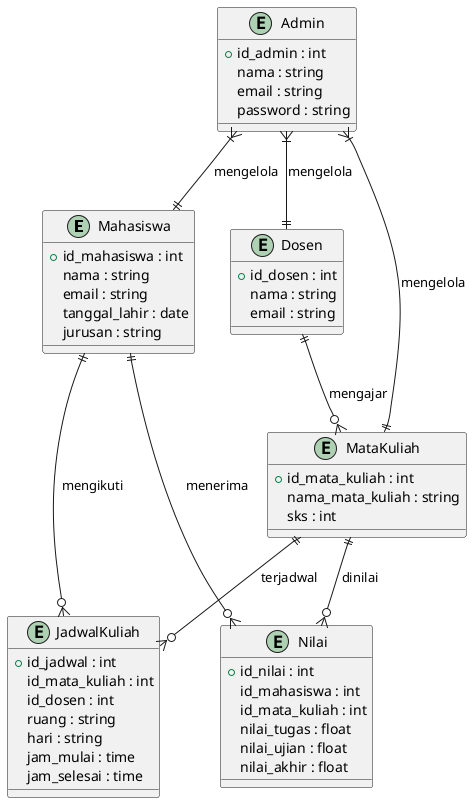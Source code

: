 @startuml rst
entity Mahasiswa {
    +id_mahasiswa : int
    nama : string
    email : string
    tanggal_lahir : date
    jurusan : string
}

entity MataKuliah {
    +id_mata_kuliah : int
    nama_mata_kuliah : string
    sks : int
}

entity Dosen {
    +id_dosen : int
    nama : string
    email : string
}

entity JadwalKuliah {
    +id_jadwal : int
    id_mata_kuliah : int
    id_dosen : int
    ruang : string
    hari : string
    jam_mulai : time
    jam_selesai : time
}

entity Nilai {
    +id_nilai : int
    id_mahasiswa : int
    id_mata_kuliah : int
    nilai_tugas : float
    nilai_ujian : float
    nilai_akhir : float
}

entity Admin {
    +id_admin : int
    nama : string
    email : string
    password : string
}

Mahasiswa ||--o{ Nilai : "menerima"
Mahasiswa ||--o{ JadwalKuliah : "mengikuti"
Dosen ||--o{ MataKuliah : "mengajar"
MataKuliah ||--o{ JadwalKuliah : "terjadwal"
MataKuliah ||--o{ Nilai : "dinilai"
Admin }|--|| Mahasiswa : "mengelola"
Admin }|--|| Dosen : "mengelola"
Admin }|--|| MataKuliah : "mengelola"

@enduml
